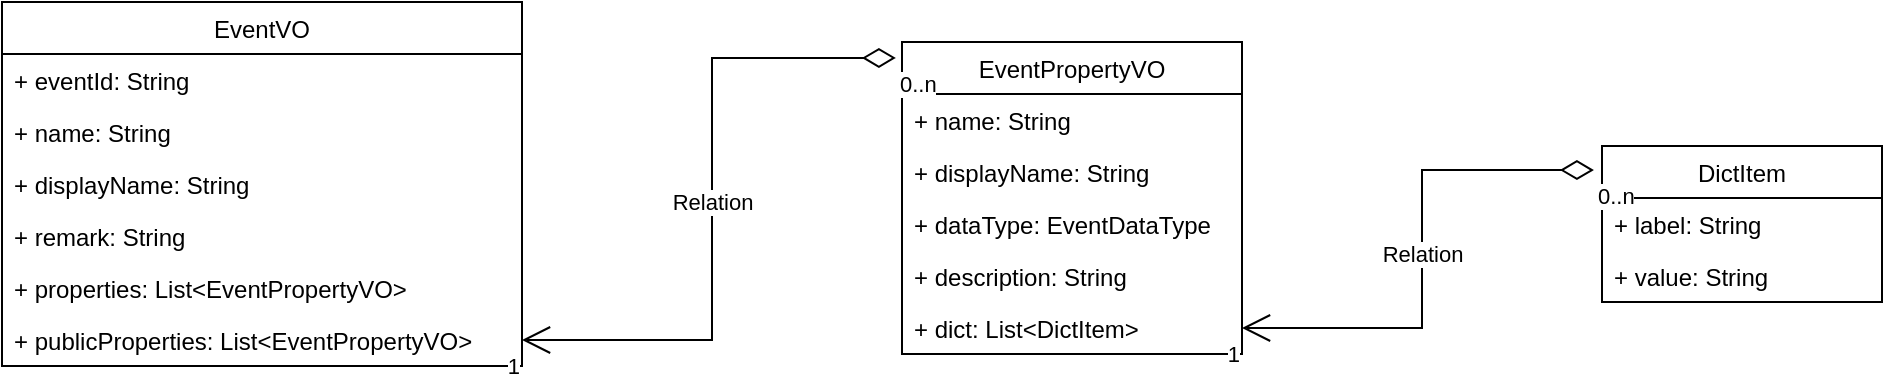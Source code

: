 <mxfile version="20.5.3" type="github">
  <diagram id="gWt6pIym7gy1p8lXt8cm" name="第 1 页">
    <mxGraphModel dx="1426" dy="793" grid="1" gridSize="10" guides="1" tooltips="1" connect="1" arrows="1" fold="1" page="1" pageScale="1" pageWidth="3300" pageHeight="4681" math="0" shadow="0">
      <root>
        <mxCell id="0" />
        <mxCell id="1" parent="0" />
        <mxCell id="JXnPcaJbZQ8zEn4FI6pe-1" value="EventVO" style="swimlane;fontStyle=0;childLayout=stackLayout;horizontal=1;startSize=26;fillColor=none;horizontalStack=0;resizeParent=1;resizeParentMax=0;resizeLast=0;collapsible=1;marginBottom=0;" vertex="1" parent="1">
          <mxGeometry x="170" y="140" width="260" height="182" as="geometry">
            <mxRectangle x="170" y="140" width="90" height="30" as="alternateBounds" />
          </mxGeometry>
        </mxCell>
        <mxCell id="JXnPcaJbZQ8zEn4FI6pe-2" value="+ eventId: String" style="text;strokeColor=none;fillColor=none;align=left;verticalAlign=top;spacingLeft=4;spacingRight=4;overflow=hidden;rotatable=0;points=[[0,0.5],[1,0.5]];portConstraint=eastwest;" vertex="1" parent="JXnPcaJbZQ8zEn4FI6pe-1">
          <mxGeometry y="26" width="260" height="26" as="geometry" />
        </mxCell>
        <mxCell id="JXnPcaJbZQ8zEn4FI6pe-3" value="+ name: String" style="text;strokeColor=none;fillColor=none;align=left;verticalAlign=top;spacingLeft=4;spacingRight=4;overflow=hidden;rotatable=0;points=[[0,0.5],[1,0.5]];portConstraint=eastwest;" vertex="1" parent="JXnPcaJbZQ8zEn4FI6pe-1">
          <mxGeometry y="52" width="260" height="26" as="geometry" />
        </mxCell>
        <mxCell id="JXnPcaJbZQ8zEn4FI6pe-4" value="+ displayName: String" style="text;strokeColor=none;fillColor=none;align=left;verticalAlign=top;spacingLeft=4;spacingRight=4;overflow=hidden;rotatable=0;points=[[0,0.5],[1,0.5]];portConstraint=eastwest;" vertex="1" parent="JXnPcaJbZQ8zEn4FI6pe-1">
          <mxGeometry y="78" width="260" height="26" as="geometry" />
        </mxCell>
        <mxCell id="JXnPcaJbZQ8zEn4FI6pe-7" value="+ remark: String" style="text;strokeColor=none;fillColor=none;align=left;verticalAlign=top;spacingLeft=4;spacingRight=4;overflow=hidden;rotatable=0;points=[[0,0.5],[1,0.5]];portConstraint=eastwest;" vertex="1" parent="JXnPcaJbZQ8zEn4FI6pe-1">
          <mxGeometry y="104" width="260" height="26" as="geometry" />
        </mxCell>
        <mxCell id="JXnPcaJbZQ8zEn4FI6pe-6" value="+ properties: List&lt;EventPropertyVO&gt;" style="text;strokeColor=none;fillColor=none;align=left;verticalAlign=top;spacingLeft=4;spacingRight=4;overflow=hidden;rotatable=0;points=[[0,0.5],[1,0.5]];portConstraint=eastwest;" vertex="1" parent="JXnPcaJbZQ8zEn4FI6pe-1">
          <mxGeometry y="130" width="260" height="26" as="geometry" />
        </mxCell>
        <mxCell id="JXnPcaJbZQ8zEn4FI6pe-5" value="+ publicProperties: List&lt;EventPropertyVO&gt;" style="text;strokeColor=none;fillColor=none;align=left;verticalAlign=top;spacingLeft=4;spacingRight=4;overflow=hidden;rotatable=0;points=[[0,0.5],[1,0.5]];portConstraint=eastwest;" vertex="1" parent="JXnPcaJbZQ8zEn4FI6pe-1">
          <mxGeometry y="156" width="260" height="26" as="geometry" />
        </mxCell>
        <mxCell id="JXnPcaJbZQ8zEn4FI6pe-8" value="EventPropertyVO" style="swimlane;fontStyle=0;childLayout=stackLayout;horizontal=1;startSize=26;fillColor=none;horizontalStack=0;resizeParent=1;resizeParentMax=0;resizeLast=0;collapsible=1;marginBottom=0;" vertex="1" parent="1">
          <mxGeometry x="620" y="160" width="170" height="156" as="geometry">
            <mxRectangle x="660" y="160" width="100" height="30" as="alternateBounds" />
          </mxGeometry>
        </mxCell>
        <mxCell id="JXnPcaJbZQ8zEn4FI6pe-9" value="+ name: String" style="text;strokeColor=none;fillColor=none;align=left;verticalAlign=top;spacingLeft=4;spacingRight=4;overflow=hidden;rotatable=0;points=[[0,0.5],[1,0.5]];portConstraint=eastwest;" vertex="1" parent="JXnPcaJbZQ8zEn4FI6pe-8">
          <mxGeometry y="26" width="170" height="26" as="geometry" />
        </mxCell>
        <mxCell id="JXnPcaJbZQ8zEn4FI6pe-10" value="+ displayName: String" style="text;strokeColor=none;fillColor=none;align=left;verticalAlign=top;spacingLeft=4;spacingRight=4;overflow=hidden;rotatable=0;points=[[0,0.5],[1,0.5]];portConstraint=eastwest;" vertex="1" parent="JXnPcaJbZQ8zEn4FI6pe-8">
          <mxGeometry y="52" width="170" height="26" as="geometry" />
        </mxCell>
        <mxCell id="JXnPcaJbZQ8zEn4FI6pe-11" value="+ dataType: EventDataType" style="text;strokeColor=none;fillColor=none;align=left;verticalAlign=top;spacingLeft=4;spacingRight=4;overflow=hidden;rotatable=0;points=[[0,0.5],[1,0.5]];portConstraint=eastwest;" vertex="1" parent="JXnPcaJbZQ8zEn4FI6pe-8">
          <mxGeometry y="78" width="170" height="26" as="geometry" />
        </mxCell>
        <mxCell id="JXnPcaJbZQ8zEn4FI6pe-13" value="+ description: String" style="text;strokeColor=none;fillColor=none;align=left;verticalAlign=top;spacingLeft=4;spacingRight=4;overflow=hidden;rotatable=0;points=[[0,0.5],[1,0.5]];portConstraint=eastwest;" vertex="1" parent="JXnPcaJbZQ8zEn4FI6pe-8">
          <mxGeometry y="104" width="170" height="26" as="geometry" />
        </mxCell>
        <mxCell id="JXnPcaJbZQ8zEn4FI6pe-12" value="+ dict: List&lt;DictItem&gt;" style="text;strokeColor=none;fillColor=none;align=left;verticalAlign=top;spacingLeft=4;spacingRight=4;overflow=hidden;rotatable=0;points=[[0,0.5],[1,0.5]];portConstraint=eastwest;" vertex="1" parent="JXnPcaJbZQ8zEn4FI6pe-8">
          <mxGeometry y="130" width="170" height="26" as="geometry" />
        </mxCell>
        <mxCell id="JXnPcaJbZQ8zEn4FI6pe-17" value="Relation" style="endArrow=open;html=1;endSize=12;startArrow=diamondThin;startSize=14;startFill=0;edgeStyle=orthogonalEdgeStyle;rounded=0;entryX=1;entryY=0.5;entryDx=0;entryDy=0;exitX=-0.018;exitY=0.051;exitDx=0;exitDy=0;exitPerimeter=0;" edge="1" parent="1" source="JXnPcaJbZQ8zEn4FI6pe-8" target="JXnPcaJbZQ8zEn4FI6pe-5">
          <mxGeometry relative="1" as="geometry">
            <mxPoint x="400" y="600" as="sourcePoint" />
            <mxPoint x="560" y="600" as="targetPoint" />
          </mxGeometry>
        </mxCell>
        <mxCell id="JXnPcaJbZQ8zEn4FI6pe-18" value="0..n" style="edgeLabel;resizable=0;html=1;align=left;verticalAlign=top;" connectable="0" vertex="1" parent="JXnPcaJbZQ8zEn4FI6pe-17">
          <mxGeometry x="-1" relative="1" as="geometry" />
        </mxCell>
        <mxCell id="JXnPcaJbZQ8zEn4FI6pe-19" value="1" style="edgeLabel;resizable=0;html=1;align=right;verticalAlign=top;" connectable="0" vertex="1" parent="JXnPcaJbZQ8zEn4FI6pe-17">
          <mxGeometry x="1" relative="1" as="geometry" />
        </mxCell>
        <mxCell id="JXnPcaJbZQ8zEn4FI6pe-27" value="DictItem" style="swimlane;fontStyle=0;childLayout=stackLayout;horizontal=1;startSize=26;fillColor=none;horizontalStack=0;resizeParent=1;resizeParentMax=0;resizeLast=0;collapsible=1;marginBottom=0;" vertex="1" parent="1">
          <mxGeometry x="970" y="212" width="140" height="78" as="geometry" />
        </mxCell>
        <mxCell id="JXnPcaJbZQ8zEn4FI6pe-28" value="+ label: String" style="text;strokeColor=none;fillColor=none;align=left;verticalAlign=top;spacingLeft=4;spacingRight=4;overflow=hidden;rotatable=0;points=[[0,0.5],[1,0.5]];portConstraint=eastwest;" vertex="1" parent="JXnPcaJbZQ8zEn4FI6pe-27">
          <mxGeometry y="26" width="140" height="26" as="geometry" />
        </mxCell>
        <mxCell id="JXnPcaJbZQ8zEn4FI6pe-29" value="+ value: String" style="text;strokeColor=none;fillColor=none;align=left;verticalAlign=top;spacingLeft=4;spacingRight=4;overflow=hidden;rotatable=0;points=[[0,0.5],[1,0.5]];portConstraint=eastwest;" vertex="1" parent="JXnPcaJbZQ8zEn4FI6pe-27">
          <mxGeometry y="52" width="140" height="26" as="geometry" />
        </mxCell>
        <mxCell id="JXnPcaJbZQ8zEn4FI6pe-31" value="Relation" style="endArrow=open;html=1;endSize=12;startArrow=diamondThin;startSize=14;startFill=0;edgeStyle=orthogonalEdgeStyle;rounded=0;entryX=1;entryY=0.5;entryDx=0;entryDy=0;exitX=-0.029;exitY=0.154;exitDx=0;exitDy=0;exitPerimeter=0;" edge="1" parent="1" source="JXnPcaJbZQ8zEn4FI6pe-27" target="JXnPcaJbZQ8zEn4FI6pe-12">
          <mxGeometry relative="1" as="geometry">
            <mxPoint x="850" y="500" as="sourcePoint" />
            <mxPoint x="1010" y="500" as="targetPoint" />
          </mxGeometry>
        </mxCell>
        <mxCell id="JXnPcaJbZQ8zEn4FI6pe-32" value="0..n" style="edgeLabel;resizable=0;html=1;align=left;verticalAlign=top;" connectable="0" vertex="1" parent="JXnPcaJbZQ8zEn4FI6pe-31">
          <mxGeometry x="-1" relative="1" as="geometry" />
        </mxCell>
        <mxCell id="JXnPcaJbZQ8zEn4FI6pe-33" value="1" style="edgeLabel;resizable=0;html=1;align=right;verticalAlign=top;" connectable="0" vertex="1" parent="JXnPcaJbZQ8zEn4FI6pe-31">
          <mxGeometry x="1" relative="1" as="geometry" />
        </mxCell>
      </root>
    </mxGraphModel>
  </diagram>
</mxfile>

